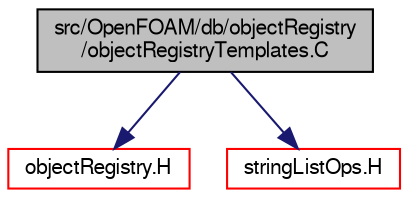 digraph "src/OpenFOAM/db/objectRegistry/objectRegistryTemplates.C"
{
  bgcolor="transparent";
  edge [fontname="FreeSans",fontsize="10",labelfontname="FreeSans",labelfontsize="10"];
  node [fontname="FreeSans",fontsize="10",shape=record];
  Node0 [label="src/OpenFOAM/db/objectRegistry\l/objectRegistryTemplates.C",height=0.2,width=0.4,color="black", fillcolor="grey75", style="filled", fontcolor="black"];
  Node0 -> Node1 [color="midnightblue",fontsize="10",style="solid",fontname="FreeSans"];
  Node1 [label="objectRegistry.H",height=0.2,width=0.4,color="red",URL="$a09242.html"];
  Node0 -> Node74 [color="midnightblue",fontsize="10",style="solid",fontname="FreeSans"];
  Node74 [label="stringListOps.H",height=0.2,width=0.4,color="red",URL="$a12617.html",tooltip="Operations on lists of strings. "];
}
